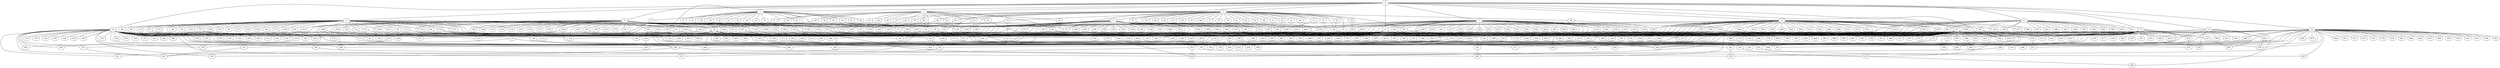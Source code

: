 
graph graphname {
    0 -- 1
0 -- 2
0 -- 3
0 -- 4
0 -- 5
0 -- 6
0 -- 7
0 -- 8
0 -- 9
0 -- 10
0 -- 11
0 -- 12
0 -- 13
0 -- 14
0 -- 15
0 -- 16
0 -- 394
1 -- 32
1 -- 34
1 -- 33
1 -- 17
1 -- 18
1 -- 19
1 -- 20
1 -- 21
1 -- 22
1 -- 23
1 -- 24
1 -- 25
1 -- 26
1 -- 27
1 -- 28
1 -- 29
1 -- 30
1 -- 31
1 -- 470
2 -- 35
2 -- 36
2 -- 37
2 -- 38
2 -- 39
2 -- 40
2 -- 41
2 -- 42
2 -- 43
2 -- 44
2 -- 45
2 -- 46
2 -- 47
2 -- 48
2 -- 49
2 -- 50
3 -- 51
3 -- 52
3 -- 53
3 -- 54
3 -- 55
3 -- 56
3 -- 57
3 -- 58
3 -- 59
3 -- 60
3 -- 61
3 -- 62
3 -- 63
3 -- 64
3 -- 65
3 -- 66
3 -- 67
3 -- 68
3 -- 69
3 -- 70
3 -- 71
3 -- 72
3 -- 73
3 -- 74
3 -- 75
3 -- 76
3 -- 77
3 -- 78
3 -- 79
3 -- 80
3 -- 81
3 -- 82
3 -- 83
3 -- 84
3 -- 85
3 -- 86
3 -- 87
4 -- 128
4 -- 88
4 -- 89
4 -- 90
4 -- 91
4 -- 92
4 -- 93
4 -- 94
4 -- 95
4 -- 96
4 -- 97
4 -- 98
4 -- 99
4 -- 100
4 -- 101
4 -- 102
4 -- 103
4 -- 104
4 -- 105
4 -- 106
4 -- 107
4 -- 108
4 -- 109
4 -- 110
4 -- 111
4 -- 112
4 -- 113
4 -- 114
4 -- 115
4 -- 116
4 -- 117
4 -- 118
4 -- 119
4 -- 120
4 -- 121
4 -- 122
4 -- 123
4 -- 124
4 -- 125
4 -- 126
4 -- 127
4 -- 424
5 -- 129
5 -- 130
5 -- 131
5 -- 132
5 -- 133
5 -- 134
5 -- 135
5 -- 136
5 -- 137
5 -- 138
5 -- 139
5 -- 140
5 -- 141
5 -- 142
5 -- 143
5 -- 144
5 -- 145
5 -- 146
5 -- 147
5 -- 148
5 -- 149
5 -- 150
5 -- 151
5 -- 152
5 -- 153
5 -- 154
5 -- 155
5 -- 156
5 -- 157
5 -- 158
5 -- 159
5 -- 160
5 -- 161
5 -- 162
5 -- 163
5 -- 164
5 -- 165
5 -- 166
5 -- 167
5 -- 168
5 -- 169
5 -- 170
5 -- 171
5 -- 172
5 -- 173
5 -- 395
6 -- 174
6 -- 175
6 -- 176
6 -- 177
6 -- 178
6 -- 179
6 -- 180
6 -- 181
6 -- 182
6 -- 183
6 -- 184
6 -- 185
6 -- 186
6 -- 187
6 -- 188
6 -- 189
6 -- 190
6 -- 191
6 -- 192
6 -- 193
6 -- 194
6 -- 195
6 -- 196
6 -- 197
6 -- 198
6 -- 199
6 -- 200
6 -- 201
6 -- 202
6 -- 203
6 -- 204
6 -- 205
6 -- 494
6 -- 53
7 -- 206
7 -- 207
7 -- 208
7 -- 209
7 -- 210
7 -- 211
7 -- 212
7 -- 213
7 -- 214
7 -- 215
7 -- 216
7 -- 217
7 -- 218
7 -- 219
7 -- 220
7 -- 221
7 -- 222
7 -- 223
7 -- 224
7 -- 225
7 -- 226
7 -- 227
7 -- 228
7 -- 229
7 -- 230
7 -- 231
7 -- 232
7 -- 233
7 -- 234
7 -- 235
7 -- 236
7 -- 237
7 -- 238
7 -- 239
7 -- 240
7 -- 241
7 -- 242
7 -- 80
7 -- 56
7 -- 9
8 -- 256
8 -- 258
8 -- 259
8 -- 260
8 -- 261
8 -- 262
8 -- 257
8 -- 264
8 -- 265
8 -- 266
8 -- 267
8 -- 268
8 -- 269
8 -- 270
8 -- 271
8 -- 272
8 -- 273
8 -- 274
8 -- 275
8 -- 276
8 -- 277
8 -- 278
8 -- 279
8 -- 280
8 -- 281
8 -- 282
8 -- 283
8 -- 263
8 -- 243
8 -- 244
8 -- 245
8 -- 246
8 -- 247
8 -- 248
8 -- 249
8 -- 250
8 -- 251
8 -- 252
8 -- 253
8 -- 254
8 -- 255
8 -- 324
9 -- 284
9 -- 285
9 -- 286
9 -- 287
9 -- 288
9 -- 289
9 -- 290
9 -- 291
9 -- 292
9 -- 293
9 -- 294
9 -- 295
9 -- 296
9 -- 297
9 -- 298
9 -- 299
9 -- 300
9 -- 301
9 -- 302
9 -- 303
9 -- 304
9 -- 305
9 -- 248
10 -- 306
10 -- 307
10 -- 308
10 -- 309
10 -- 310
10 -- 311
10 -- 312
10 -- 313
10 -- 314
10 -- 315
10 -- 316
10 -- 317
10 -- 318
10 -- 319
10 -- 320
10 -- 321
10 -- 322
10 -- 323
10 -- 324
10 -- 325
10 -- 326
10 -- 327
10 -- 328
10 -- 329
10 -- 330
10 -- 331
10 -- 332
10 -- 333
10 -- 334
10 -- 335
10 -- 336
10 -- 337
10 -- 338
10 -- 339
10 -- 340
10 -- 341
10 -- 342
10 -- 343
10 -- 344
10 -- 345
10 -- 346
10 -- 347
10 -- 348
10 -- 349
10 -- 350
10 -- 351
10 -- 125
10 -- 20
11 -- 352
11 -- 354
11 -- 355
11 -- 356
11 -- 357
11 -- 358
11 -- 353
11 -- 360
11 -- 361
11 -- 362
11 -- 359
11 -- 364
11 -- 365
11 -- 366
11 -- 367
11 -- 368
11 -- 369
11 -- 370
11 -- 363
11 -- 90
11 -- 169
12 -- 384
12 -- 386
12 -- 387
12 -- 388
12 -- 389
12 -- 390
12 -- 385
12 -- 392
12 -- 393
12 -- 394
12 -- 395
12 -- 396
12 -- 397
12 -- 398
12 -- 399
12 -- 400
12 -- 401
12 -- 402
12 -- 403
12 -- 404
12 -- 405
12 -- 406
12 -- 407
12 -- 408
12 -- 409
12 -- 410
12 -- 411
12 -- 412
12 -- 413
12 -- 414
12 -- 415
12 -- 416
12 -- 391
12 -- 371
12 -- 372
12 -- 373
12 -- 374
12 -- 375
12 -- 376
12 -- 377
12 -- 378
12 -- 379
12 -- 380
12 -- 381
12 -- 382
12 -- 383
13 -- 417
13 -- 418
13 -- 419
13 -- 420
13 -- 421
13 -- 422
13 -- 423
13 -- 424
13 -- 425
13 -- 426
13 -- 427
13 -- 428
13 -- 429
13 -- 430
13 -- 431
13 -- 432
13 -- 433
13 -- 434
13 -- 435
13 -- 436
14 -- 437
14 -- 438
14 -- 439
14 -- 440
14 -- 441
14 -- 442
14 -- 443
14 -- 444
14 -- 445
14 -- 446
14 -- 155
15 -- 447
15 -- 448
15 -- 449
15 -- 450
15 -- 451
15 -- 452
15 -- 453
15 -- 454
15 -- 455
15 -- 456
15 -- 457
15 -- 458
15 -- 459
15 -- 460
15 -- 461
15 -- 462
15 -- 463
15 -- 464
15 -- 465
15 -- 466
15 -- 467
15 -- 468
15 -- 469
15 -- 470
15 -- 471
15 -- 472
15 -- 473
15 -- 474
15 -- 475
15 -- 476
15 -- 477
15 -- 478
15 -- 479
15 -- 480
15 -- 481
15 -- 482
15 -- 483
15 -- 484
15 -- 485
15 -- 486
15 -- 487
15 -- 122
16 -- 488
16 -- 489
16 -- 490
16 -- 491
16 -- 492
16 -- 493
16 -- 494
16 -- 495
16 -- 496
16 -- 497
16 -- 498
16 -- 499
17 -- 333
18 -- 397
18 -- 396
18 -- 239
20 -- 393
21 -- 490
22 -- 152
24 -- 252
25 -- 242
28 -- 388
30 -- 77
32 -- 69
33 -- 205
33 -- 106
34 -- 53
34 -- 77
34 -- 56
35 -- 296
36 -- 84
37 -- 110
38 -- 136
39 -- 50
40 -- 42
40 -- 109
40 -- 150
41 -- 206
42 -- 366
42 -- 451
43 -- 103
45 -- 391
46 -- 460
46 -- 230
46 -- 489
46 -- 467
47 -- 242
47 -- 403
49 -- 152
49 -- 105
52 -- 56
56 -- 364
57 -- 91
59 -- 220
60 -- 246
61 -- 311
61 -- 434
62 -- 278
64 -- 79
66 -- 243
69 -- 477
70 -- 192
70 -- 337
73 -- 184
74 -- 168
74 -- 317
75 -- 387
76 -- 118
79 -- 496
80 -- 223
84 -- 261
85 -- 164
87 -- 163
90 -- 457
91 -- 155
91 -- 139
92 -- 322
93 -- 139
94 -- 329
95 -- 138
95 -- 483
96 -- 221
97 -- 203
101 -- 330
101 -- 129
102 -- 149
103 -- 366
103 -- 418
104 -- 153
105 -- 153
108 -- 172
108 -- 171
111 -- 324
112 -- 489
113 -- 253
115 -- 490
116 -- 195
119 -- 374
119 -- 181
120 -- 488
121 -- 400
127 -- 179
127 -- 129
127 -- 198
130 -- 253
131 -- 343
132 -- 407
136 -- 153
140 -- 272
140 -- 198
141 -- 370
141 -- 388
142 -- 478
145 -- 313
146 -- 190
147 -- 465
147 -- 169
147 -- 226
147 -- 200
148 -- 314
148 -- 445
149 -- 379
151 -- 177
152 -- 293
152 -- 246
154 -- 484
155 -- 216
157 -- 180
158 -- 497
159 -- 308
160 -- 365
161 -- 469
161 -- 466
162 -- 385
166 -- 215
167 -- 498
168 -- 181
168 -- 200
169 -- 320
171 -- 293
175 -- 320
177 -- 356
179 -- 200
179 -- 338
185 -- 316
186 -- 275
189 -- 260
191 -- 484
194 -- 326
195 -- 412
197 -- 276
197 -- 428
199 -- 326
200 -- 409
200 -- 321
202 -- 248
203 -- 307
204 -- 386
205 -- 410
205 -- 343
206 -- 325
207 -- 475
207 -- 272
212 -- 223
213 -- 377
214 -- 260
214 -- 371
216 -- 328
222 -- 494
226 -- 431
228 -- 454
230 -- 455
232 -- 421
235 -- 409
236 -- 492
236 -- 344
237 -- 254
238 -- 392
238 -- 349
244 -- 454
244 -- 255
245 -- 416
247 -- 410
250 -- 256
255 -- 308
257 -- 425
259 -- 429
261 -- 302
262 -- 317
262 -- 305
262 -- 495
265 -- 483
266 -- 459
267 -- 438
267 -- 480
269 -- 438
270 -- 304
275 -- 332
276 -- 277
276 -- 496
278 -- 281
278 -- 329
286 -- 299
289 -- 446
290 -- 312
300 -- 445
301 -- 405
302 -- 331
302 -- 406
311 -- 423
312 -- 343
318 -- 496
319 -- 456
323 -- 494
327 -- 436
332 -- 416
333 -- 348
344 -- 468
350 -- 406
354 -- 396
355 -- 454
358 -- 434
361 -- 371
364 -- 396
368 -- 406
372 -- 410
373 -- 390
389 -- 465
391 -- 422
395 -- 475
398 -- 475
400 -- 406
404 -- 436
408 -- 488
413 -- 495
414 -- 465
416 -- 439
418 -- 437
419 -- 455
423 -- 470
427 -- 442
431 -- 487
434 -- 451
440 -- 478
486 -- 494

}
